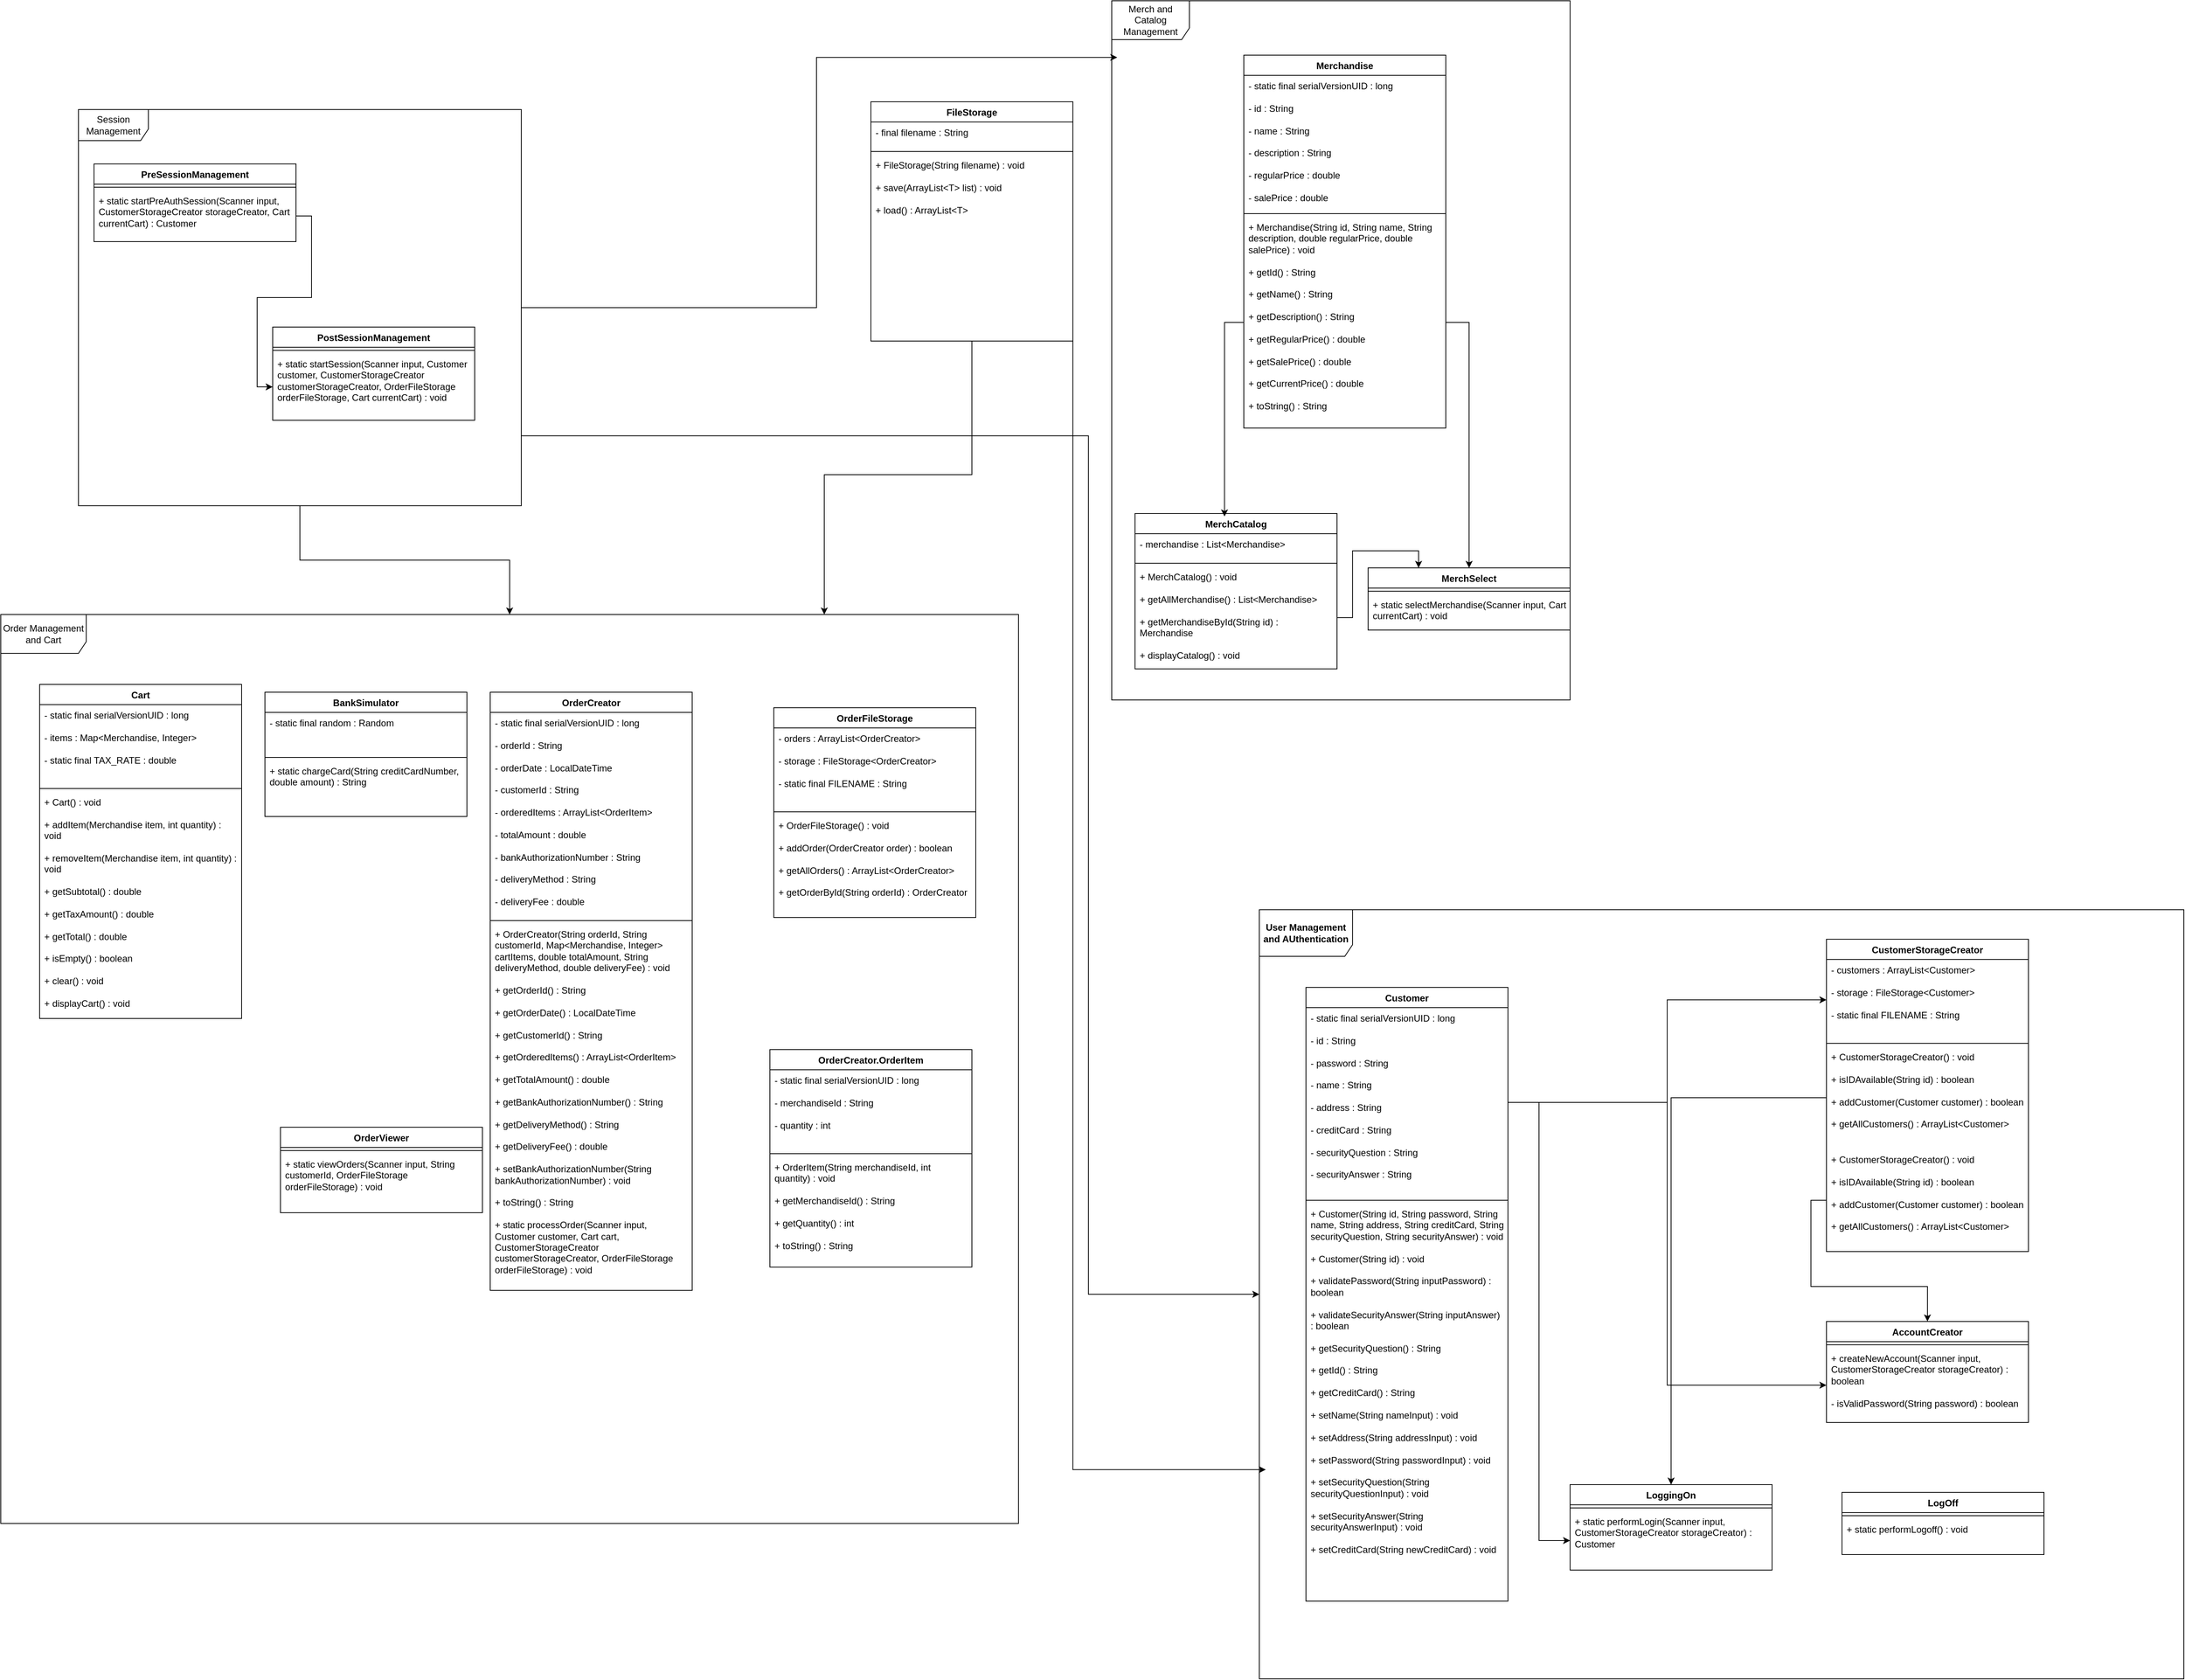 <mxfile version="28.0.7">
  <diagram name="Page-1" id="msguL6OTC_AFIoY-8luI">
    <mxGraphModel dx="4532" dy="3732" grid="1" gridSize="10" guides="1" tooltips="1" connect="1" arrows="1" fold="1" page="1" pageScale="1" pageWidth="850" pageHeight="1100" background="none" math="0" shadow="0">
      <root>
        <mxCell id="0" />
        <mxCell id="1" parent="0" />
        <mxCell id="zl750GD6CYedLAvWcrl7-27" value="LogOff" style="swimlane;fontStyle=1;align=center;verticalAlign=top;childLayout=stackLayout;horizontal=1;startSize=26;horizontalStack=0;resizeParent=1;resizeParentMax=0;resizeLast=0;collapsible=1;marginBottom=0;whiteSpace=wrap;html=1;" parent="1" vertex="1">
          <mxGeometry x="860" y="840" width="260" height="80" as="geometry">
            <mxRectangle x="1100" y="620" width="100" height="30" as="alternateBounds" />
          </mxGeometry>
        </mxCell>
        <mxCell id="zl750GD6CYedLAvWcrl7-29" value="" style="line;strokeWidth=1;fillColor=none;align=left;verticalAlign=middle;spacingTop=-1;spacingLeft=3;spacingRight=3;rotatable=0;labelPosition=right;points=[];portConstraint=eastwest;strokeColor=inherit;" parent="zl750GD6CYedLAvWcrl7-27" vertex="1">
          <mxGeometry y="26" width="260" height="8" as="geometry" />
        </mxCell>
        <mxCell id="zl750GD6CYedLAvWcrl7-30" value="&lt;div&gt;+ static performLogoff() : void&lt;/div&gt;&lt;div&gt;&lt;br&gt;&lt;/div&gt;" style="text;strokeColor=none;fillColor=none;align=left;verticalAlign=top;spacingLeft=4;spacingRight=4;overflow=hidden;rotatable=0;points=[[0,0.5],[1,0.5]];portConstraint=eastwest;whiteSpace=wrap;html=1;" parent="zl750GD6CYedLAvWcrl7-27" vertex="1">
          <mxGeometry y="34" width="260" height="46" as="geometry" />
        </mxCell>
        <mxCell id="EILKX0aqE2wSlzEMjTVZ-41" value="Customer" style="swimlane;fontStyle=1;align=center;verticalAlign=top;childLayout=stackLayout;horizontal=1;startSize=26;horizontalStack=0;resizeParent=1;resizeParentMax=0;resizeLast=0;collapsible=1;marginBottom=0;whiteSpace=wrap;html=1;" vertex="1" parent="1">
          <mxGeometry x="170" y="190" width="260" height="790" as="geometry">
            <mxRectangle x="320" y="120" width="100" height="30" as="alternateBounds" />
          </mxGeometry>
        </mxCell>
        <mxCell id="EILKX0aqE2wSlzEMjTVZ-42" value="&lt;div&gt;- static final serialVersionUID : long&lt;/div&gt;&lt;div&gt;&lt;br&gt;&lt;/div&gt;&lt;div&gt;- id : String&lt;/div&gt;&lt;div&gt;&lt;br&gt;&lt;/div&gt;&lt;div&gt;- password : String&lt;/div&gt;&lt;div&gt;&lt;br&gt;&lt;/div&gt;&lt;div&gt;- name : String&lt;/div&gt;&lt;div&gt;&lt;br&gt;&lt;/div&gt;&lt;div&gt;- address : String&lt;/div&gt;&lt;div&gt;&lt;br&gt;&lt;/div&gt;&lt;div&gt;- creditCard : String&lt;/div&gt;&lt;div&gt;&lt;br&gt;&lt;/div&gt;&lt;div&gt;- securityQuestion : String&lt;/div&gt;&lt;div&gt;&lt;br&gt;&lt;/div&gt;&lt;div&gt;- securityAnswer : String&lt;/div&gt;" style="text;strokeColor=none;fillColor=none;align=left;verticalAlign=top;spacingLeft=4;spacingRight=4;overflow=hidden;rotatable=0;points=[[0,0.5],[1,0.5]];portConstraint=eastwest;whiteSpace=wrap;html=1;" vertex="1" parent="EILKX0aqE2wSlzEMjTVZ-41">
          <mxGeometry y="26" width="260" height="244" as="geometry" />
        </mxCell>
        <mxCell id="EILKX0aqE2wSlzEMjTVZ-43" value="" style="line;strokeWidth=1;fillColor=none;align=left;verticalAlign=middle;spacingTop=-1;spacingLeft=3;spacingRight=3;rotatable=0;labelPosition=right;points=[];portConstraint=eastwest;strokeColor=inherit;" vertex="1" parent="EILKX0aqE2wSlzEMjTVZ-41">
          <mxGeometry y="270" width="260" height="8" as="geometry" />
        </mxCell>
        <mxCell id="EILKX0aqE2wSlzEMjTVZ-44" value="&lt;div&gt;+ Customer(String id, String password, String name, String address, String creditCard, String securityQuestion, String securityAnswer) : void&lt;/div&gt;&lt;div&gt;&lt;br&gt;&lt;/div&gt;&lt;div&gt;+ Customer(String id) : void&lt;/div&gt;&lt;div&gt;&lt;br&gt;&lt;/div&gt;&lt;div&gt;+ validatePassword(String inputPassword) : boolean&lt;/div&gt;&lt;div&gt;&lt;br&gt;&lt;/div&gt;&lt;div&gt;+ validateSecurityAnswer(String inputAnswer) : boolean&lt;/div&gt;&lt;div&gt;&lt;br&gt;&lt;/div&gt;&lt;div&gt;+ getSecurityQuestion() : String&lt;/div&gt;&lt;div&gt;&lt;br&gt;&lt;/div&gt;&lt;div&gt;+ getId() : String&lt;/div&gt;&lt;div&gt;&lt;br&gt;&lt;/div&gt;&lt;div&gt;+ getCreditCard() : String&lt;/div&gt;&lt;div&gt;&lt;br&gt;&lt;/div&gt;&lt;div&gt;+ setName(String nameInput) : void&lt;/div&gt;&lt;div&gt;&lt;br&gt;&lt;/div&gt;&lt;div&gt;+ setAddress(String addressInput) : void&lt;/div&gt;&lt;div&gt;&lt;br&gt;&lt;/div&gt;&lt;div&gt;+ setPassword(String passwordInput) : void&lt;/div&gt;&lt;div&gt;&lt;br&gt;&lt;/div&gt;&lt;div&gt;+ setSecurityQuestion(String securityQuestionInput) : void&lt;/div&gt;&lt;div&gt;&lt;br&gt;&lt;/div&gt;&lt;div&gt;+ setSecurityAnswer(String securityAnswerInput) : void&lt;/div&gt;&lt;div&gt;&lt;br&gt;&lt;/div&gt;&lt;div&gt;+ setCreditCard(String newCreditCard) : void&lt;/div&gt;" style="text;strokeColor=none;fillColor=none;align=left;verticalAlign=top;spacingLeft=4;spacingRight=4;overflow=hidden;rotatable=0;points=[[0,0.5],[1,0.5]];portConstraint=eastwest;whiteSpace=wrap;html=1;" vertex="1" parent="EILKX0aqE2wSlzEMjTVZ-41">
          <mxGeometry y="278" width="260" height="512" as="geometry" />
        </mxCell>
        <mxCell id="EILKX0aqE2wSlzEMjTVZ-45" value="AccountCreator" style="swimlane;fontStyle=1;align=center;verticalAlign=top;childLayout=stackLayout;horizontal=1;startSize=26;horizontalStack=0;resizeParent=1;resizeParentMax=0;resizeLast=0;collapsible=1;marginBottom=0;whiteSpace=wrap;html=1;" vertex="1" parent="1">
          <mxGeometry x="840" y="620" width="260" height="130" as="geometry">
            <mxRectangle x="130" y="590" width="100" height="30" as="alternateBounds" />
          </mxGeometry>
        </mxCell>
        <mxCell id="EILKX0aqE2wSlzEMjTVZ-47" value="" style="line;strokeWidth=1;fillColor=none;align=left;verticalAlign=middle;spacingTop=-1;spacingLeft=3;spacingRight=3;rotatable=0;labelPosition=right;points=[];portConstraint=eastwest;strokeColor=inherit;" vertex="1" parent="EILKX0aqE2wSlzEMjTVZ-45">
          <mxGeometry y="26" width="260" height="8" as="geometry" />
        </mxCell>
        <mxCell id="EILKX0aqE2wSlzEMjTVZ-48" value="&lt;div&gt;+ createNewAccount(Scanner input, CustomerStorageCreator storageCreator) : boolean&lt;/div&gt;&lt;div&gt;&lt;br&gt;&lt;/div&gt;&lt;div&gt;- isValidPassword(String password) : boolean&lt;/div&gt;" style="text;strokeColor=none;fillColor=none;align=left;verticalAlign=top;spacingLeft=4;spacingRight=4;overflow=hidden;rotatable=0;points=[[0,0.5],[1,0.5]];portConstraint=eastwest;whiteSpace=wrap;html=1;" vertex="1" parent="EILKX0aqE2wSlzEMjTVZ-45">
          <mxGeometry y="34" width="260" height="96" as="geometry" />
        </mxCell>
        <mxCell id="EILKX0aqE2wSlzEMjTVZ-49" value="LoggingOn" style="swimlane;fontStyle=1;align=center;verticalAlign=top;childLayout=stackLayout;horizontal=1;startSize=26;horizontalStack=0;resizeParent=1;resizeParentMax=0;resizeLast=0;collapsible=1;marginBottom=0;whiteSpace=wrap;html=1;" vertex="1" parent="1">
          <mxGeometry x="510" y="830" width="260" height="110" as="geometry">
            <mxRectangle x="550" y="590" width="100" height="30" as="alternateBounds" />
          </mxGeometry>
        </mxCell>
        <mxCell id="EILKX0aqE2wSlzEMjTVZ-51" value="" style="line;strokeWidth=1;fillColor=none;align=left;verticalAlign=middle;spacingTop=-1;spacingLeft=3;spacingRight=3;rotatable=0;labelPosition=right;points=[];portConstraint=eastwest;strokeColor=inherit;" vertex="1" parent="EILKX0aqE2wSlzEMjTVZ-49">
          <mxGeometry y="26" width="260" height="8" as="geometry" />
        </mxCell>
        <mxCell id="EILKX0aqE2wSlzEMjTVZ-52" value="+ static performLogin(Scanner input, CustomerStorageCreator storageCreator) : Customer" style="text;strokeColor=none;fillColor=none;align=left;verticalAlign=top;spacingLeft=4;spacingRight=4;overflow=hidden;rotatable=0;points=[[0,0.5],[1,0.5]];portConstraint=eastwest;whiteSpace=wrap;html=1;" vertex="1" parent="EILKX0aqE2wSlzEMjTVZ-49">
          <mxGeometry y="34" width="260" height="76" as="geometry" />
        </mxCell>
        <mxCell id="EILKX0aqE2wSlzEMjTVZ-57" value="CustomerStorageCreator" style="swimlane;fontStyle=1;align=center;verticalAlign=top;childLayout=stackLayout;horizontal=1;startSize=26;horizontalStack=0;resizeParent=1;resizeParentMax=0;resizeLast=0;collapsible=1;marginBottom=0;whiteSpace=wrap;html=1;" vertex="1" parent="1">
          <mxGeometry x="840" y="128" width="260" height="402" as="geometry">
            <mxRectangle x="550" y="120" width="100" height="30" as="alternateBounds" />
          </mxGeometry>
        </mxCell>
        <mxCell id="EILKX0aqE2wSlzEMjTVZ-58" value="&lt;div&gt;- customers : ArrayList&amp;lt;Customer&amp;gt;&lt;/div&gt;&lt;div&gt;&lt;br&gt;&lt;/div&gt;&lt;div&gt;- storage : FileStorage&amp;lt;Customer&amp;gt;&lt;/div&gt;&lt;div&gt;&lt;br&gt;&lt;/div&gt;&lt;div&gt;- static final FILENAME : String&lt;/div&gt;" style="text;strokeColor=none;fillColor=none;align=left;verticalAlign=top;spacingLeft=4;spacingRight=4;overflow=hidden;rotatable=0;points=[[0,0.5],[1,0.5]];portConstraint=eastwest;whiteSpace=wrap;html=1;" vertex="1" parent="EILKX0aqE2wSlzEMjTVZ-57">
          <mxGeometry y="26" width="260" height="104" as="geometry" />
        </mxCell>
        <mxCell id="EILKX0aqE2wSlzEMjTVZ-59" value="" style="line;strokeWidth=1;fillColor=none;align=left;verticalAlign=middle;spacingTop=-1;spacingLeft=3;spacingRight=3;rotatable=0;labelPosition=right;points=[];portConstraint=eastwest;strokeColor=inherit;" vertex="1" parent="EILKX0aqE2wSlzEMjTVZ-57">
          <mxGeometry y="130" width="260" height="8" as="geometry" />
        </mxCell>
        <mxCell id="EILKX0aqE2wSlzEMjTVZ-208" value="&lt;div&gt;+ CustomerStorageCreator() : void&lt;/div&gt;&lt;div&gt;&lt;br&gt;&lt;/div&gt;&lt;div&gt;+ isIDAvailable(String id) : boolean&lt;/div&gt;&lt;div&gt;&lt;br&gt;&lt;/div&gt;&lt;div&gt;+ addCustomer(Customer customer) : boolean&lt;/div&gt;&lt;div&gt;&lt;br&gt;&lt;/div&gt;&lt;div&gt;+ getAllCustomers() : ArrayList&amp;lt;Customer&amp;gt;&lt;/div&gt;" style="text;strokeColor=none;fillColor=none;align=left;verticalAlign=top;spacingLeft=4;spacingRight=4;overflow=hidden;rotatable=0;points=[[0,0.5],[1,0.5]];portConstraint=eastwest;whiteSpace=wrap;html=1;" vertex="1" parent="EILKX0aqE2wSlzEMjTVZ-57">
          <mxGeometry y="138" width="260" height="132" as="geometry" />
        </mxCell>
        <mxCell id="EILKX0aqE2wSlzEMjTVZ-60" value="&lt;div&gt;+ CustomerStorageCreator() : void&lt;/div&gt;&lt;div&gt;&lt;br&gt;&lt;/div&gt;&lt;div&gt;+ isIDAvailable(String id) : boolean&lt;/div&gt;&lt;div&gt;&lt;br&gt;&lt;/div&gt;&lt;div&gt;+ addCustomer(Customer customer) : boolean&lt;/div&gt;&lt;div&gt;&lt;br&gt;&lt;/div&gt;&lt;div&gt;+ getAllCustomers() : ArrayList&amp;lt;Customer&amp;gt;&lt;/div&gt;" style="text;strokeColor=none;fillColor=none;align=left;verticalAlign=top;spacingLeft=4;spacingRight=4;overflow=hidden;rotatable=0;points=[[0,0.5],[1,0.5]];portConstraint=eastwest;whiteSpace=wrap;html=1;" vertex="1" parent="EILKX0aqE2wSlzEMjTVZ-57">
          <mxGeometry y="270" width="260" height="132" as="geometry" />
        </mxCell>
        <mxCell id="EILKX0aqE2wSlzEMjTVZ-68" value="&lt;span style=&quot;font-weight: 700;&quot;&gt;User Management and AUthentication&lt;/span&gt;" style="shape=umlFrame;whiteSpace=wrap;html=1;pointerEvents=0;width=120;height=60;" vertex="1" parent="1">
          <mxGeometry x="110" y="90" width="1190" height="990" as="geometry" />
        </mxCell>
        <mxCell id="EILKX0aqE2wSlzEMjTVZ-69" value="Merch and Catalog Management" style="shape=umlFrame;whiteSpace=wrap;html=1;pointerEvents=0;width=100;height=50;" vertex="1" parent="1">
          <mxGeometry x="-80" y="-1080" width="590" height="900" as="geometry" />
        </mxCell>
        <mxCell id="EILKX0aqE2wSlzEMjTVZ-70" value="Order Management and Cart" style="shape=umlFrame;whiteSpace=wrap;html=1;pointerEvents=0;width=110;height=50;" vertex="1" parent="1">
          <mxGeometry x="-1510" y="-290" width="1310" height="1170" as="geometry" />
        </mxCell>
        <mxCell id="EILKX0aqE2wSlzEMjTVZ-346" style="edgeStyle=orthogonalEdgeStyle;rounded=0;orthogonalLoop=1;jettySize=auto;html=1;" edge="1" parent="1" source="EILKX0aqE2wSlzEMjTVZ-73" target="EILKX0aqE2wSlzEMjTVZ-70">
          <mxGeometry relative="1" as="geometry" />
        </mxCell>
        <mxCell id="EILKX0aqE2wSlzEMjTVZ-348" style="edgeStyle=orthogonalEdgeStyle;rounded=0;orthogonalLoop=1;jettySize=auto;html=1;" edge="1" parent="1" source="EILKX0aqE2wSlzEMjTVZ-73" target="EILKX0aqE2wSlzEMjTVZ-68">
          <mxGeometry relative="1" as="geometry">
            <Array as="points">
              <mxPoint x="-110" y="-520" />
              <mxPoint x="-110" y="585" />
            </Array>
          </mxGeometry>
        </mxCell>
        <mxCell id="EILKX0aqE2wSlzEMjTVZ-73" value="Session Management" style="shape=umlFrame;whiteSpace=wrap;html=1;pointerEvents=0;width=90;height=40;" vertex="1" parent="1">
          <mxGeometry x="-1410" y="-940" width="570" height="510" as="geometry" />
        </mxCell>
        <mxCell id="EILKX0aqE2wSlzEMjTVZ-182" value="FileStorage" style="swimlane;fontStyle=1;align=center;verticalAlign=top;childLayout=stackLayout;horizontal=1;startSize=26;horizontalStack=0;resizeParent=1;resizeParentMax=0;resizeLast=0;collapsible=1;marginBottom=0;whiteSpace=wrap;html=1;" vertex="1" parent="1">
          <mxGeometry x="-390" y="-950" width="260" height="308" as="geometry">
            <mxRectangle x="-210" y="1360" width="100" height="30" as="alternateBounds" />
          </mxGeometry>
        </mxCell>
        <mxCell id="EILKX0aqE2wSlzEMjTVZ-183" value="- final filename : String" style="text;strokeColor=none;fillColor=none;align=left;verticalAlign=top;spacingLeft=4;spacingRight=4;overflow=hidden;rotatable=0;points=[[0,0.5],[1,0.5]];portConstraint=eastwest;whiteSpace=wrap;html=1;" vertex="1" parent="EILKX0aqE2wSlzEMjTVZ-182">
          <mxGeometry y="26" width="260" height="34" as="geometry" />
        </mxCell>
        <mxCell id="EILKX0aqE2wSlzEMjTVZ-184" value="" style="line;strokeWidth=1;fillColor=none;align=left;verticalAlign=middle;spacingTop=-1;spacingLeft=3;spacingRight=3;rotatable=0;labelPosition=right;points=[];portConstraint=eastwest;strokeColor=inherit;" vertex="1" parent="EILKX0aqE2wSlzEMjTVZ-182">
          <mxGeometry y="60" width="260" height="8" as="geometry" />
        </mxCell>
        <mxCell id="EILKX0aqE2wSlzEMjTVZ-185" value="&lt;div&gt;+ FileStorage(String filename) : void&lt;/div&gt;&lt;div&gt;&lt;br&gt;&lt;/div&gt;&lt;div&gt;+ save(ArrayList&amp;lt;T&amp;gt; list) : void&lt;/div&gt;&lt;div&gt;&lt;br&gt;&lt;/div&gt;&lt;div&gt;+ load() : ArrayList&amp;lt;T&amp;gt;&lt;/div&gt;" style="text;strokeColor=none;fillColor=none;align=left;verticalAlign=top;spacingLeft=4;spacingRight=4;overflow=hidden;rotatable=0;points=[[0,0.5],[1,0.5]];portConstraint=eastwest;whiteSpace=wrap;html=1;" vertex="1" parent="EILKX0aqE2wSlzEMjTVZ-182">
          <mxGeometry y="68" width="260" height="240" as="geometry" />
        </mxCell>
        <mxCell id="EILKX0aqE2wSlzEMjTVZ-204" style="edgeStyle=orthogonalEdgeStyle;rounded=0;orthogonalLoop=1;jettySize=auto;html=1;entryX=0;entryY=0.5;entryDx=0;entryDy=0;" edge="1" parent="1" source="EILKX0aqE2wSlzEMjTVZ-42" target="EILKX0aqE2wSlzEMjTVZ-58">
          <mxGeometry relative="1" as="geometry" />
        </mxCell>
        <mxCell id="EILKX0aqE2wSlzEMjTVZ-205" style="edgeStyle=orthogonalEdgeStyle;rounded=0;orthogonalLoop=1;jettySize=auto;html=1;entryX=0;entryY=0.5;entryDx=0;entryDy=0;" edge="1" parent="1" source="EILKX0aqE2wSlzEMjTVZ-42" target="EILKX0aqE2wSlzEMjTVZ-48">
          <mxGeometry relative="1" as="geometry" />
        </mxCell>
        <mxCell id="EILKX0aqE2wSlzEMjTVZ-207" style="edgeStyle=orthogonalEdgeStyle;rounded=0;orthogonalLoop=1;jettySize=auto;html=1;entryX=0;entryY=0.5;entryDx=0;entryDy=0;" edge="1" parent="1" source="EILKX0aqE2wSlzEMjTVZ-42" target="EILKX0aqE2wSlzEMjTVZ-52">
          <mxGeometry relative="1" as="geometry" />
        </mxCell>
        <mxCell id="EILKX0aqE2wSlzEMjTVZ-209" style="edgeStyle=orthogonalEdgeStyle;rounded=0;orthogonalLoop=1;jettySize=auto;html=1;" edge="1" parent="1" source="EILKX0aqE2wSlzEMjTVZ-208" target="EILKX0aqE2wSlzEMjTVZ-49">
          <mxGeometry relative="1" as="geometry" />
        </mxCell>
        <mxCell id="EILKX0aqE2wSlzEMjTVZ-210" style="edgeStyle=orthogonalEdgeStyle;rounded=0;orthogonalLoop=1;jettySize=auto;html=1;" edge="1" parent="1" source="EILKX0aqE2wSlzEMjTVZ-60" target="EILKX0aqE2wSlzEMjTVZ-45">
          <mxGeometry relative="1" as="geometry" />
        </mxCell>
        <mxCell id="EILKX0aqE2wSlzEMjTVZ-279" value="PostSessionManagement" style="swimlane;fontStyle=1;align=center;verticalAlign=top;childLayout=stackLayout;horizontal=1;startSize=26;horizontalStack=0;resizeParent=1;resizeParentMax=0;resizeLast=0;collapsible=1;marginBottom=0;whiteSpace=wrap;html=1;" vertex="1" parent="1">
          <mxGeometry x="-1160" y="-660" width="260" height="120" as="geometry">
            <mxRectangle x="170" y="450" width="160" height="90" as="alternateBounds" />
          </mxGeometry>
        </mxCell>
        <mxCell id="EILKX0aqE2wSlzEMjTVZ-280" value="" style="line;strokeWidth=1;fillColor=none;align=left;verticalAlign=middle;spacingTop=-1;spacingLeft=3;spacingRight=3;rotatable=0;labelPosition=right;points=[];portConstraint=eastwest;strokeColor=inherit;" vertex="1" parent="EILKX0aqE2wSlzEMjTVZ-279">
          <mxGeometry y="26" width="260" height="8" as="geometry" />
        </mxCell>
        <mxCell id="EILKX0aqE2wSlzEMjTVZ-281" value="+ static startSession(Scanner input, Customer customer, CustomerStorageCreator customerStorageCreator, OrderFileStorage orderFileStorage, Cart currentCart) : void" style="text;strokeColor=none;fillColor=none;align=left;verticalAlign=top;spacingLeft=4;spacingRight=4;overflow=hidden;rotatable=0;points=[[0,0.5],[1,0.5]];portConstraint=eastwest;whiteSpace=wrap;html=1;" vertex="1" parent="EILKX0aqE2wSlzEMjTVZ-279">
          <mxGeometry y="34" width="260" height="86" as="geometry" />
        </mxCell>
        <mxCell id="EILKX0aqE2wSlzEMjTVZ-282" value="PreSessionManagement" style="swimlane;fontStyle=1;align=center;verticalAlign=top;childLayout=stackLayout;horizontal=1;startSize=26;horizontalStack=0;resizeParent=1;resizeParentMax=0;resizeLast=0;collapsible=1;marginBottom=0;whiteSpace=wrap;html=1;" vertex="1" parent="1">
          <mxGeometry x="-1390" y="-870" width="260" height="100" as="geometry">
            <mxRectangle x="-210" y="220" width="230" height="70" as="alternateBounds" />
          </mxGeometry>
        </mxCell>
        <mxCell id="EILKX0aqE2wSlzEMjTVZ-283" value="" style="line;strokeWidth=1;fillColor=none;align=left;verticalAlign=middle;spacingTop=-1;spacingLeft=3;spacingRight=3;rotatable=0;labelPosition=right;points=[];portConstraint=eastwest;strokeColor=inherit;" vertex="1" parent="EILKX0aqE2wSlzEMjTVZ-282">
          <mxGeometry y="26" width="260" height="8" as="geometry" />
        </mxCell>
        <mxCell id="EILKX0aqE2wSlzEMjTVZ-284" value="+ static startPreAuthSession(Scanner input, CustomerStorageCreator storageCreator, Cart currentCart) : Customer" style="text;strokeColor=none;fillColor=none;align=left;verticalAlign=top;spacingLeft=4;spacingRight=4;overflow=hidden;rotatable=0;points=[[0,0.5],[1,0.5]];portConstraint=eastwest;whiteSpace=wrap;html=1;" vertex="1" parent="EILKX0aqE2wSlzEMjTVZ-282">
          <mxGeometry y="34" width="260" height="66" as="geometry" />
        </mxCell>
        <mxCell id="EILKX0aqE2wSlzEMjTVZ-285" style="edgeStyle=orthogonalEdgeStyle;rounded=0;orthogonalLoop=1;jettySize=auto;html=1;" edge="1" parent="1" source="EILKX0aqE2wSlzEMjTVZ-284" target="EILKX0aqE2wSlzEMjTVZ-281">
          <mxGeometry relative="1" as="geometry" />
        </mxCell>
        <mxCell id="EILKX0aqE2wSlzEMjTVZ-286" value="MerchCatalog" style="swimlane;fontStyle=1;align=center;verticalAlign=top;childLayout=stackLayout;horizontal=1;startSize=26;horizontalStack=0;resizeParent=1;resizeParentMax=0;resizeLast=0;collapsible=1;marginBottom=0;whiteSpace=wrap;html=1;" vertex="1" parent="1">
          <mxGeometry x="-50" y="-420" width="260" height="200" as="geometry">
            <mxRectangle x="120" y="-240" width="100" height="30" as="alternateBounds" />
          </mxGeometry>
        </mxCell>
        <mxCell id="EILKX0aqE2wSlzEMjTVZ-287" value="- merchandise : List&amp;lt;Merchandise&amp;gt;" style="text;strokeColor=none;fillColor=none;align=left;verticalAlign=top;spacingLeft=4;spacingRight=4;overflow=hidden;rotatable=0;points=[[0,0.5],[1,0.5]];portConstraint=eastwest;whiteSpace=wrap;html=1;" vertex="1" parent="EILKX0aqE2wSlzEMjTVZ-286">
          <mxGeometry y="26" width="260" height="34" as="geometry" />
        </mxCell>
        <mxCell id="EILKX0aqE2wSlzEMjTVZ-288" value="" style="line;strokeWidth=1;fillColor=none;align=left;verticalAlign=middle;spacingTop=-1;spacingLeft=3;spacingRight=3;rotatable=0;labelPosition=right;points=[];portConstraint=eastwest;strokeColor=inherit;" vertex="1" parent="EILKX0aqE2wSlzEMjTVZ-286">
          <mxGeometry y="60" width="260" height="8" as="geometry" />
        </mxCell>
        <mxCell id="EILKX0aqE2wSlzEMjTVZ-289" value="&lt;div&gt;+ MerchCatalog() : void&lt;/div&gt;&lt;div&gt;&lt;br&gt;&lt;/div&gt;&lt;div&gt;+ getAllMerchandise() : List&amp;lt;Merchandise&amp;gt;&lt;/div&gt;&lt;div&gt;&lt;br&gt;&lt;/div&gt;&lt;div&gt;+ getMerchandiseById(String id) : Merchandise&lt;/div&gt;&lt;div&gt;&lt;br&gt;&lt;/div&gt;&lt;div&gt;+ displayCatalog() : void&lt;/div&gt;" style="text;strokeColor=none;fillColor=none;align=left;verticalAlign=top;spacingLeft=4;spacingRight=4;overflow=hidden;rotatable=0;points=[[0,0.5],[1,0.5]];portConstraint=eastwest;whiteSpace=wrap;html=1;" vertex="1" parent="EILKX0aqE2wSlzEMjTVZ-286">
          <mxGeometry y="68" width="260" height="132" as="geometry" />
        </mxCell>
        <mxCell id="EILKX0aqE2wSlzEMjTVZ-290" value="Merchandise" style="swimlane;fontStyle=1;align=center;verticalAlign=top;childLayout=stackLayout;horizontal=1;startSize=26;horizontalStack=0;resizeParent=1;resizeParentMax=0;resizeLast=0;collapsible=1;marginBottom=0;whiteSpace=wrap;html=1;" vertex="1" parent="1">
          <mxGeometry x="90" y="-1010" width="260" height="480" as="geometry">
            <mxRectangle x="370" y="-228" width="100" height="30" as="alternateBounds" />
          </mxGeometry>
        </mxCell>
        <mxCell id="EILKX0aqE2wSlzEMjTVZ-291" value="&lt;div&gt;- static final serialVersionUID : long&lt;/div&gt;&lt;div&gt;&lt;br&gt;&lt;/div&gt;&lt;div&gt;- id : String&lt;/div&gt;&lt;div&gt;&lt;br&gt;&lt;/div&gt;&lt;div&gt;- name : String&lt;/div&gt;&lt;div&gt;&lt;br&gt;&lt;/div&gt;&lt;div&gt;- description : String&lt;/div&gt;&lt;div&gt;&lt;br&gt;&lt;/div&gt;&lt;div&gt;- regularPrice : double&lt;/div&gt;&lt;div&gt;&lt;br&gt;&lt;/div&gt;&lt;div&gt;- salePrice : double&lt;/div&gt;" style="text;strokeColor=none;fillColor=none;align=left;verticalAlign=top;spacingLeft=4;spacingRight=4;overflow=hidden;rotatable=0;points=[[0,0.5],[1,0.5]];portConstraint=eastwest;whiteSpace=wrap;html=1;" vertex="1" parent="EILKX0aqE2wSlzEMjTVZ-290">
          <mxGeometry y="26" width="260" height="174" as="geometry" />
        </mxCell>
        <mxCell id="EILKX0aqE2wSlzEMjTVZ-292" value="" style="line;strokeWidth=1;fillColor=none;align=left;verticalAlign=middle;spacingTop=-1;spacingLeft=3;spacingRight=3;rotatable=0;labelPosition=right;points=[];portConstraint=eastwest;strokeColor=inherit;" vertex="1" parent="EILKX0aqE2wSlzEMjTVZ-290">
          <mxGeometry y="200" width="260" height="8" as="geometry" />
        </mxCell>
        <mxCell id="EILKX0aqE2wSlzEMjTVZ-293" value="&lt;div&gt;+ Merchandise(String id, String name, String description, double regularPrice, double salePrice) : void&lt;/div&gt;&lt;div&gt;&lt;br&gt;&lt;/div&gt;&lt;div&gt;+ getId() : String&lt;/div&gt;&lt;div&gt;&lt;br&gt;&lt;/div&gt;&lt;div&gt;+ getName() : String&lt;/div&gt;&lt;div&gt;&lt;br&gt;&lt;/div&gt;&lt;div&gt;+ getDescription() : String&lt;/div&gt;&lt;div&gt;&lt;br&gt;&lt;/div&gt;&lt;div&gt;+ getRegularPrice() : double&lt;/div&gt;&lt;div&gt;&lt;br&gt;&lt;/div&gt;&lt;div&gt;+ getSalePrice() : double&lt;/div&gt;&lt;div&gt;&lt;br&gt;&lt;/div&gt;&lt;div&gt;+ getCurrentPrice() : double&lt;/div&gt;&lt;div&gt;&lt;br&gt;&lt;/div&gt;&lt;div&gt;+ toString() : String&lt;/div&gt;" style="text;strokeColor=none;fillColor=none;align=left;verticalAlign=top;spacingLeft=4;spacingRight=4;overflow=hidden;rotatable=0;points=[[0,0.5],[1,0.5]];portConstraint=eastwest;whiteSpace=wrap;html=1;" vertex="1" parent="EILKX0aqE2wSlzEMjTVZ-290">
          <mxGeometry y="208" width="260" height="272" as="geometry" />
        </mxCell>
        <mxCell id="EILKX0aqE2wSlzEMjTVZ-294" value="MerchSelect&lt;div&gt;&lt;br&gt;&lt;/div&gt;" style="swimlane;fontStyle=1;align=center;verticalAlign=top;childLayout=stackLayout;horizontal=1;startSize=26;horizontalStack=0;resizeParent=1;resizeParentMax=0;resizeLast=0;collapsible=1;marginBottom=0;whiteSpace=wrap;html=1;" vertex="1" parent="1">
          <mxGeometry x="250" y="-350" width="260" height="80" as="geometry">
            <mxRectangle x="320" y="-740" width="100" height="30" as="alternateBounds" />
          </mxGeometry>
        </mxCell>
        <mxCell id="EILKX0aqE2wSlzEMjTVZ-295" value="" style="line;strokeWidth=1;fillColor=none;align=left;verticalAlign=middle;spacingTop=-1;spacingLeft=3;spacingRight=3;rotatable=0;labelPosition=right;points=[];portConstraint=eastwest;strokeColor=inherit;" vertex="1" parent="EILKX0aqE2wSlzEMjTVZ-294">
          <mxGeometry y="26" width="260" height="8" as="geometry" />
        </mxCell>
        <mxCell id="EILKX0aqE2wSlzEMjTVZ-296" value="+ static selectMerchandise(Scanner input, Cart currentCart) : void" style="text;strokeColor=none;fillColor=none;align=left;verticalAlign=top;spacingLeft=4;spacingRight=4;overflow=hidden;rotatable=0;points=[[0,0.5],[1,0.5]];portConstraint=eastwest;whiteSpace=wrap;html=1;" vertex="1" parent="EILKX0aqE2wSlzEMjTVZ-294">
          <mxGeometry y="34" width="260" height="46" as="geometry" />
        </mxCell>
        <mxCell id="EILKX0aqE2wSlzEMjTVZ-297" style="edgeStyle=orthogonalEdgeStyle;rounded=0;orthogonalLoop=1;jettySize=auto;html=1;entryX=0.5;entryY=0;entryDx=0;entryDy=0;" edge="1" parent="1" source="EILKX0aqE2wSlzEMjTVZ-293" target="EILKX0aqE2wSlzEMjTVZ-294">
          <mxGeometry relative="1" as="geometry" />
        </mxCell>
        <mxCell id="EILKX0aqE2wSlzEMjTVZ-298" style="edgeStyle=orthogonalEdgeStyle;rounded=0;orthogonalLoop=1;jettySize=auto;html=1;exitX=0;exitY=0.5;exitDx=0;exitDy=0;entryX=0.443;entryY=0.019;entryDx=0;entryDy=0;entryPerimeter=0;" edge="1" parent="1" source="EILKX0aqE2wSlzEMjTVZ-293" target="EILKX0aqE2wSlzEMjTVZ-286">
          <mxGeometry relative="1" as="geometry" />
        </mxCell>
        <mxCell id="EILKX0aqE2wSlzEMjTVZ-299" style="edgeStyle=orthogonalEdgeStyle;rounded=0;orthogonalLoop=1;jettySize=auto;html=1;entryX=0.25;entryY=0;entryDx=0;entryDy=0;" edge="1" parent="1" source="EILKX0aqE2wSlzEMjTVZ-289" target="EILKX0aqE2wSlzEMjTVZ-294">
          <mxGeometry relative="1" as="geometry" />
        </mxCell>
        <mxCell id="EILKX0aqE2wSlzEMjTVZ-323" value="Cart" style="swimlane;fontStyle=1;align=center;verticalAlign=top;childLayout=stackLayout;horizontal=1;startSize=26;horizontalStack=0;resizeParent=1;resizeParentMax=0;resizeLast=0;collapsible=1;marginBottom=0;whiteSpace=wrap;html=1;" vertex="1" parent="1">
          <mxGeometry x="-1460" y="-200" width="260" height="430" as="geometry">
            <mxRectangle x="-1220" y="880" width="100" height="30" as="alternateBounds" />
          </mxGeometry>
        </mxCell>
        <mxCell id="EILKX0aqE2wSlzEMjTVZ-324" value="&lt;div&gt;- static final serialVersionUID : long&lt;/div&gt;&lt;div&gt;&lt;br&gt;&lt;/div&gt;&lt;div&gt;- items : Map&amp;lt;Merchandise, Integer&amp;gt;&lt;/div&gt;&lt;div&gt;&lt;br&gt;&lt;/div&gt;&lt;div&gt;- static final TAX_RATE : double&lt;/div&gt;" style="text;strokeColor=none;fillColor=none;align=left;verticalAlign=top;spacingLeft=4;spacingRight=4;overflow=hidden;rotatable=0;points=[[0,0.5],[1,0.5]];portConstraint=eastwest;whiteSpace=wrap;html=1;" vertex="1" parent="EILKX0aqE2wSlzEMjTVZ-323">
          <mxGeometry y="26" width="260" height="104" as="geometry" />
        </mxCell>
        <mxCell id="EILKX0aqE2wSlzEMjTVZ-325" value="" style="line;strokeWidth=1;fillColor=none;align=left;verticalAlign=middle;spacingTop=-1;spacingLeft=3;spacingRight=3;rotatable=0;labelPosition=right;points=[];portConstraint=eastwest;strokeColor=inherit;" vertex="1" parent="EILKX0aqE2wSlzEMjTVZ-323">
          <mxGeometry y="130" width="260" height="8" as="geometry" />
        </mxCell>
        <mxCell id="EILKX0aqE2wSlzEMjTVZ-326" value="&lt;div&gt;+ Cart() : void&lt;/div&gt;&lt;div&gt;&lt;br&gt;&lt;/div&gt;&lt;div&gt;+ addItem(Merchandise item, int quantity) : void&lt;/div&gt;&lt;div&gt;&lt;br&gt;&lt;/div&gt;&lt;div&gt;+ removeItem(Merchandise item, int quantity) : void&lt;/div&gt;&lt;div&gt;&lt;br&gt;&lt;/div&gt;&lt;div&gt;+ getSubtotal() : double&lt;/div&gt;&lt;div&gt;&lt;br&gt;&lt;/div&gt;&lt;div&gt;+ getTaxAmount() : double&lt;/div&gt;&lt;div&gt;&lt;br&gt;&lt;/div&gt;&lt;div&gt;+ getTotal() : double&lt;/div&gt;&lt;div&gt;&lt;br&gt;&lt;/div&gt;&lt;div&gt;+ isEmpty() : boolean&lt;/div&gt;&lt;div&gt;&lt;br&gt;&lt;/div&gt;&lt;div&gt;+ clear() : void&lt;/div&gt;&lt;div&gt;&lt;br&gt;&lt;/div&gt;&lt;div&gt;+ displayCart() : void&lt;/div&gt;" style="text;strokeColor=none;fillColor=none;align=left;verticalAlign=top;spacingLeft=4;spacingRight=4;overflow=hidden;rotatable=0;points=[[0,0.5],[1,0.5]];portConstraint=eastwest;whiteSpace=wrap;html=1;" vertex="1" parent="EILKX0aqE2wSlzEMjTVZ-323">
          <mxGeometry y="138" width="260" height="292" as="geometry" />
        </mxCell>
        <mxCell id="EILKX0aqE2wSlzEMjTVZ-327" value="BankSimulator" style="swimlane;fontStyle=1;align=center;verticalAlign=top;childLayout=stackLayout;horizontal=1;startSize=26;horizontalStack=0;resizeParent=1;resizeParentMax=0;resizeLast=0;collapsible=1;marginBottom=0;whiteSpace=wrap;html=1;" vertex="1" parent="1">
          <mxGeometry x="-1170" y="-190" width="260" height="160" as="geometry">
            <mxRectangle x="-630" y="1390" width="100" height="30" as="alternateBounds" />
          </mxGeometry>
        </mxCell>
        <mxCell id="EILKX0aqE2wSlzEMjTVZ-328" value="- static final random : Random" style="text;strokeColor=none;fillColor=none;align=left;verticalAlign=top;spacingLeft=4;spacingRight=4;overflow=hidden;rotatable=0;points=[[0,0.5],[1,0.5]];portConstraint=eastwest;whiteSpace=wrap;html=1;" vertex="1" parent="EILKX0aqE2wSlzEMjTVZ-327">
          <mxGeometry y="26" width="260" height="54" as="geometry" />
        </mxCell>
        <mxCell id="EILKX0aqE2wSlzEMjTVZ-329" value="" style="line;strokeWidth=1;fillColor=none;align=left;verticalAlign=middle;spacingTop=-1;spacingLeft=3;spacingRight=3;rotatable=0;labelPosition=right;points=[];portConstraint=eastwest;strokeColor=inherit;" vertex="1" parent="EILKX0aqE2wSlzEMjTVZ-327">
          <mxGeometry y="80" width="260" height="8" as="geometry" />
        </mxCell>
        <mxCell id="EILKX0aqE2wSlzEMjTVZ-330" value="&lt;div&gt;+ static chargeCard(String creditCardNumber, double amount) : String&lt;/div&gt;&lt;div&gt;&lt;br&gt;&lt;/div&gt;" style="text;strokeColor=none;fillColor=none;align=left;verticalAlign=top;spacingLeft=4;spacingRight=4;overflow=hidden;rotatable=0;points=[[0,0.5],[1,0.5]];portConstraint=eastwest;whiteSpace=wrap;html=1;" vertex="1" parent="EILKX0aqE2wSlzEMjTVZ-327">
          <mxGeometry y="88" width="260" height="72" as="geometry" />
        </mxCell>
        <mxCell id="EILKX0aqE2wSlzEMjTVZ-331" value="OrderFileStorage" style="swimlane;fontStyle=1;align=center;verticalAlign=top;childLayout=stackLayout;horizontal=1;startSize=26;horizontalStack=0;resizeParent=1;resizeParentMax=0;resizeLast=0;collapsible=1;marginBottom=0;whiteSpace=wrap;html=1;" vertex="1" parent="1">
          <mxGeometry x="-515" y="-170" width="260" height="270" as="geometry">
            <mxRectangle x="-275" y="910" width="100" height="30" as="alternateBounds" />
          </mxGeometry>
        </mxCell>
        <mxCell id="EILKX0aqE2wSlzEMjTVZ-332" value="&lt;div&gt;- orders : ArrayList&amp;lt;OrderCreator&amp;gt;&lt;/div&gt;&lt;div&gt;&lt;br&gt;&lt;/div&gt;&lt;div&gt;- storage : FileStorage&amp;lt;OrderCreator&amp;gt;&lt;/div&gt;&lt;div&gt;&lt;br&gt;&lt;/div&gt;&lt;div&gt;- static final FILENAME : String&lt;/div&gt;" style="text;strokeColor=none;fillColor=none;align=left;verticalAlign=top;spacingLeft=4;spacingRight=4;overflow=hidden;rotatable=0;points=[[0,0.5],[1,0.5]];portConstraint=eastwest;whiteSpace=wrap;html=1;" vertex="1" parent="EILKX0aqE2wSlzEMjTVZ-331">
          <mxGeometry y="26" width="260" height="104" as="geometry" />
        </mxCell>
        <mxCell id="EILKX0aqE2wSlzEMjTVZ-333" value="" style="line;strokeWidth=1;fillColor=none;align=left;verticalAlign=middle;spacingTop=-1;spacingLeft=3;spacingRight=3;rotatable=0;labelPosition=right;points=[];portConstraint=eastwest;strokeColor=inherit;" vertex="1" parent="EILKX0aqE2wSlzEMjTVZ-331">
          <mxGeometry y="130" width="260" height="8" as="geometry" />
        </mxCell>
        <mxCell id="EILKX0aqE2wSlzEMjTVZ-334" value="&lt;div&gt;+ OrderFileStorage() : void&lt;/div&gt;&lt;div&gt;&lt;br&gt;&lt;/div&gt;&lt;div&gt;+ addOrder(OrderCreator order) : boolean&lt;/div&gt;&lt;div&gt;&lt;br&gt;&lt;/div&gt;&lt;div&gt;+ getAllOrders() : ArrayList&amp;lt;OrderCreator&amp;gt;&lt;/div&gt;&lt;div&gt;&lt;br&gt;&lt;/div&gt;&lt;div&gt;+ getOrderById(String orderId) : OrderCreator&lt;/div&gt;" style="text;strokeColor=none;fillColor=none;align=left;verticalAlign=top;spacingLeft=4;spacingRight=4;overflow=hidden;rotatable=0;points=[[0,0.5],[1,0.5]];portConstraint=eastwest;whiteSpace=wrap;html=1;" vertex="1" parent="EILKX0aqE2wSlzEMjTVZ-331">
          <mxGeometry y="138" width="260" height="132" as="geometry" />
        </mxCell>
        <mxCell id="EILKX0aqE2wSlzEMjTVZ-335" value="OrderViewer" style="swimlane;fontStyle=1;align=center;verticalAlign=top;childLayout=stackLayout;horizontal=1;startSize=26;horizontalStack=0;resizeParent=1;resizeParentMax=0;resizeLast=0;collapsible=1;marginBottom=0;whiteSpace=wrap;html=1;" vertex="1" parent="1">
          <mxGeometry x="-1150" y="370" width="260" height="110" as="geometry">
            <mxRectangle x="-920" y="1310" width="100" height="30" as="alternateBounds" />
          </mxGeometry>
        </mxCell>
        <mxCell id="EILKX0aqE2wSlzEMjTVZ-336" value="" style="line;strokeWidth=1;fillColor=none;align=left;verticalAlign=middle;spacingTop=-1;spacingLeft=3;spacingRight=3;rotatable=0;labelPosition=right;points=[];portConstraint=eastwest;strokeColor=inherit;" vertex="1" parent="EILKX0aqE2wSlzEMjTVZ-335">
          <mxGeometry y="26" width="260" height="8" as="geometry" />
        </mxCell>
        <mxCell id="EILKX0aqE2wSlzEMjTVZ-337" value="+ static viewOrders(Scanner input, String customerId, OrderFileStorage orderFileStorage) : void" style="text;strokeColor=none;fillColor=none;align=left;verticalAlign=top;spacingLeft=4;spacingRight=4;overflow=hidden;rotatable=0;points=[[0,0.5],[1,0.5]];portConstraint=eastwest;whiteSpace=wrap;html=1;" vertex="1" parent="EILKX0aqE2wSlzEMjTVZ-335">
          <mxGeometry y="34" width="260" height="76" as="geometry" />
        </mxCell>
        <mxCell id="EILKX0aqE2wSlzEMjTVZ-338" value="OrderCreator" style="swimlane;fontStyle=1;align=center;verticalAlign=top;childLayout=stackLayout;horizontal=1;startSize=26;horizontalStack=0;resizeParent=1;resizeParentMax=0;resizeLast=0;collapsible=1;marginBottom=0;whiteSpace=wrap;html=1;" vertex="1" parent="1">
          <mxGeometry x="-880" y="-190" width="260" height="770" as="geometry">
            <mxRectangle x="-640" y="890" width="100" height="30" as="alternateBounds" />
          </mxGeometry>
        </mxCell>
        <mxCell id="EILKX0aqE2wSlzEMjTVZ-339" value="&lt;div&gt;- static final serialVersionUID : long&lt;/div&gt;&lt;div&gt;&lt;br&gt;&lt;/div&gt;&lt;div&gt;- orderId : String&lt;/div&gt;&lt;div&gt;&lt;br&gt;&lt;/div&gt;&lt;div&gt;- orderDate : LocalDateTime&lt;/div&gt;&lt;div&gt;&lt;br&gt;&lt;/div&gt;&lt;div&gt;- customerId : String&lt;/div&gt;&lt;div&gt;&lt;br&gt;&lt;/div&gt;&lt;div&gt;- orderedItems : ArrayList&amp;lt;OrderItem&amp;gt;&lt;/div&gt;&lt;div&gt;&lt;br&gt;&lt;/div&gt;&lt;div&gt;- totalAmount : double&lt;/div&gt;&lt;div&gt;&lt;br&gt;&lt;/div&gt;&lt;div&gt;- bankAuthorizationNumber : String&lt;/div&gt;&lt;div&gt;&lt;br&gt;&lt;/div&gt;&lt;div&gt;- deliveryMethod : String&lt;/div&gt;&lt;div&gt;&lt;br&gt;&lt;/div&gt;&lt;div&gt;- deliveryFee : double&lt;/div&gt;" style="text;strokeColor=none;fillColor=none;align=left;verticalAlign=top;spacingLeft=4;spacingRight=4;overflow=hidden;rotatable=0;points=[[0,0.5],[1,0.5]];portConstraint=eastwest;whiteSpace=wrap;html=1;" vertex="1" parent="EILKX0aqE2wSlzEMjTVZ-338">
          <mxGeometry y="26" width="260" height="264" as="geometry" />
        </mxCell>
        <mxCell id="EILKX0aqE2wSlzEMjTVZ-340" value="" style="line;strokeWidth=1;fillColor=none;align=left;verticalAlign=middle;spacingTop=-1;spacingLeft=3;spacingRight=3;rotatable=0;labelPosition=right;points=[];portConstraint=eastwest;strokeColor=inherit;" vertex="1" parent="EILKX0aqE2wSlzEMjTVZ-338">
          <mxGeometry y="290" width="260" height="8" as="geometry" />
        </mxCell>
        <mxCell id="EILKX0aqE2wSlzEMjTVZ-341" value="&lt;div&gt;+ OrderCreator(String orderId, String customerId, Map&amp;lt;Merchandise, Integer&amp;gt; cartItems, double totalAmount, String deliveryMethod, double deliveryFee) : void&lt;/div&gt;&lt;div&gt;&lt;br&gt;&lt;/div&gt;&lt;div&gt;+ getOrderId() : String&lt;/div&gt;&lt;div&gt;&lt;br&gt;&lt;/div&gt;&lt;div&gt;+ getOrderDate() : LocalDateTime&lt;/div&gt;&lt;div&gt;&lt;br&gt;&lt;/div&gt;&lt;div&gt;+ getCustomerId() : String&lt;/div&gt;&lt;div&gt;&lt;br&gt;&lt;/div&gt;&lt;div&gt;+ getOrderedItems() : ArrayList&amp;lt;OrderItem&amp;gt;&lt;/div&gt;&lt;div&gt;&lt;br&gt;&lt;/div&gt;&lt;div&gt;+ getTotalAmount() : double&lt;/div&gt;&lt;div&gt;&lt;br&gt;&lt;/div&gt;&lt;div&gt;+ getBankAuthorizationNumber() : String&lt;/div&gt;&lt;div&gt;&lt;br&gt;&lt;/div&gt;&lt;div&gt;+ getDeliveryMethod() : String&lt;/div&gt;&lt;div&gt;&lt;br&gt;&lt;/div&gt;&lt;div&gt;+ getDeliveryFee() : double&lt;/div&gt;&lt;div&gt;&lt;br&gt;&lt;/div&gt;&lt;div&gt;+ setBankAuthorizationNumber(String bankAuthorizationNumber) : void&lt;/div&gt;&lt;div&gt;&lt;br&gt;&lt;/div&gt;&lt;div&gt;+ toString() : String&lt;/div&gt;&lt;div&gt;&lt;br&gt;&lt;/div&gt;&lt;div&gt;+ static processOrder(Scanner input, Customer customer, Cart cart, CustomerStorageCreator customerStorageCreator, OrderFileStorage orderFileStorage) : void&lt;/div&gt;" style="text;strokeColor=none;fillColor=none;align=left;verticalAlign=top;spacingLeft=4;spacingRight=4;overflow=hidden;rotatable=0;points=[[0,0.5],[1,0.5]];portConstraint=eastwest;whiteSpace=wrap;html=1;" vertex="1" parent="EILKX0aqE2wSlzEMjTVZ-338">
          <mxGeometry y="298" width="260" height="472" as="geometry" />
        </mxCell>
        <mxCell id="EILKX0aqE2wSlzEMjTVZ-342" value="OrderCreator.OrderItem" style="swimlane;fontStyle=1;align=center;verticalAlign=top;childLayout=stackLayout;horizontal=1;startSize=26;horizontalStack=0;resizeParent=1;resizeParentMax=0;resizeLast=0;collapsible=1;marginBottom=0;whiteSpace=wrap;html=1;" vertex="1" parent="1">
          <mxGeometry x="-520" y="270" width="260" height="280" as="geometry">
            <mxRectangle x="-640" y="890" width="100" height="30" as="alternateBounds" />
          </mxGeometry>
        </mxCell>
        <mxCell id="EILKX0aqE2wSlzEMjTVZ-343" value="&lt;div&gt;- static final serialVersionUID : long&lt;/div&gt;&lt;div&gt;&lt;br&gt;&lt;/div&gt;&lt;div&gt;- merchandiseId : String&lt;/div&gt;&lt;div&gt;&lt;br&gt;&lt;/div&gt;&lt;div&gt;- quantity : int&lt;/div&gt;" style="text;strokeColor=none;fillColor=none;align=left;verticalAlign=top;spacingLeft=4;spacingRight=4;overflow=hidden;rotatable=0;points=[[0,0.5],[1,0.5]];portConstraint=eastwest;whiteSpace=wrap;html=1;" vertex="1" parent="EILKX0aqE2wSlzEMjTVZ-342">
          <mxGeometry y="26" width="260" height="104" as="geometry" />
        </mxCell>
        <mxCell id="EILKX0aqE2wSlzEMjTVZ-344" value="" style="line;strokeWidth=1;fillColor=none;align=left;verticalAlign=middle;spacingTop=-1;spacingLeft=3;spacingRight=3;rotatable=0;labelPosition=right;points=[];portConstraint=eastwest;strokeColor=inherit;" vertex="1" parent="EILKX0aqE2wSlzEMjTVZ-342">
          <mxGeometry y="130" width="260" height="8" as="geometry" />
        </mxCell>
        <mxCell id="EILKX0aqE2wSlzEMjTVZ-345" value="&lt;div&gt;+ OrderItem(String merchandiseId, int quantity) : void&lt;/div&gt;&lt;div&gt;&lt;br&gt;&lt;/div&gt;&lt;div&gt;+ getMerchandiseId() : String&lt;/div&gt;&lt;div&gt;&lt;br&gt;&lt;/div&gt;&lt;div&gt;+ getQuantity() : int&lt;/div&gt;&lt;div&gt;&lt;br&gt;&lt;/div&gt;&lt;div&gt;+ toString() : String&lt;/div&gt;" style="text;strokeColor=none;fillColor=none;align=left;verticalAlign=top;spacingLeft=4;spacingRight=4;overflow=hidden;rotatable=0;points=[[0,0.5],[1,0.5]];portConstraint=eastwest;whiteSpace=wrap;html=1;" vertex="1" parent="EILKX0aqE2wSlzEMjTVZ-342">
          <mxGeometry y="138" width="260" height="142" as="geometry" />
        </mxCell>
        <mxCell id="EILKX0aqE2wSlzEMjTVZ-347" style="edgeStyle=orthogonalEdgeStyle;rounded=0;orthogonalLoop=1;jettySize=auto;html=1;entryX=0.012;entryY=0.081;entryDx=0;entryDy=0;entryPerimeter=0;" edge="1" parent="1" source="EILKX0aqE2wSlzEMjTVZ-73" target="EILKX0aqE2wSlzEMjTVZ-69">
          <mxGeometry relative="1" as="geometry" />
        </mxCell>
        <mxCell id="EILKX0aqE2wSlzEMjTVZ-349" style="edgeStyle=orthogonalEdgeStyle;rounded=0;orthogonalLoop=1;jettySize=auto;html=1;entryX=0.007;entryY=0.728;entryDx=0;entryDy=0;entryPerimeter=0;" edge="1" parent="1" source="EILKX0aqE2wSlzEMjTVZ-185" target="EILKX0aqE2wSlzEMjTVZ-68">
          <mxGeometry relative="1" as="geometry">
            <Array as="points">
              <mxPoint x="-130" y="811" />
            </Array>
          </mxGeometry>
        </mxCell>
        <mxCell id="EILKX0aqE2wSlzEMjTVZ-350" style="edgeStyle=orthogonalEdgeStyle;rounded=0;orthogonalLoop=1;jettySize=auto;html=1;" edge="1" parent="1" source="EILKX0aqE2wSlzEMjTVZ-185" target="EILKX0aqE2wSlzEMjTVZ-70">
          <mxGeometry relative="1" as="geometry">
            <Array as="points">
              <mxPoint x="-260" y="-470" />
              <mxPoint x="-450" y="-470" />
            </Array>
          </mxGeometry>
        </mxCell>
      </root>
    </mxGraphModel>
  </diagram>
</mxfile>
